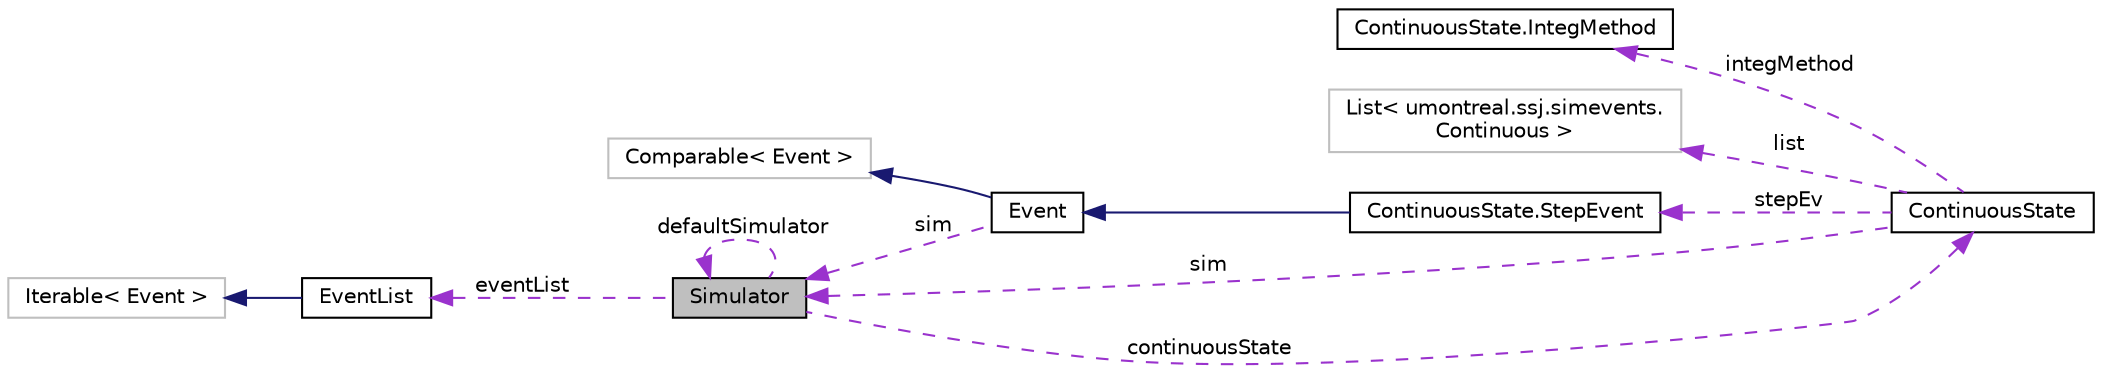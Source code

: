 digraph "Simulator"
{
 // INTERACTIVE_SVG=YES
  bgcolor="transparent";
  edge [fontname="Helvetica",fontsize="10",labelfontname="Helvetica",labelfontsize="10"];
  node [fontname="Helvetica",fontsize="10",shape=record];
  rankdir="LR";
  Node1 [label="Simulator",height=0.2,width=0.4,color="black", fillcolor="grey75", style="filled", fontcolor="black"];
  Node1 -> Node1 [dir="back",color="darkorchid3",fontsize="10",style="dashed",label=" defaultSimulator" ,fontname="Helvetica"];
  Node2 -> Node1 [dir="back",color="darkorchid3",fontsize="10",style="dashed",label=" eventList" ,fontname="Helvetica"];
  Node2 [label="EventList",height=0.2,width=0.4,color="black",URL="$d8/d4a/interfaceumontreal_1_1ssj_1_1simevents_1_1eventlist_1_1EventList.html",tooltip="An interface for implementations of event lists. "];
  Node3 -> Node2 [dir="back",color="midnightblue",fontsize="10",style="solid",fontname="Helvetica"];
  Node3 [label="Iterable\< Event \>",height=0.2,width=0.4,color="grey75"];
  Node4 -> Node1 [dir="back",color="darkorchid3",fontsize="10",style="dashed",label=" continuousState" ,fontname="Helvetica"];
  Node4 [label="ContinuousState",height=0.2,width=0.4,color="black",URL="$d8/d68/classumontreal_1_1ssj_1_1simevents_1_1ContinuousState.html",tooltip="Represents the portion of the simulator’s state associated with continuous-time simulation. "];
  Node1 -> Node4 [dir="back",color="darkorchid3",fontsize="10",style="dashed",label=" sim" ,fontname="Helvetica"];
  Node5 -> Node4 [dir="back",color="darkorchid3",fontsize="10",style="dashed",label=" integMethod" ,fontname="Helvetica"];
  Node5 [label="ContinuousState.IntegMethod",height=0.2,width=0.4,color="black",URL="$d1/ddb/enumumontreal_1_1ssj_1_1simevents_1_1ContinuousState_1_1IntegMethod.html"];
  Node6 -> Node4 [dir="back",color="darkorchid3",fontsize="10",style="dashed",label=" list" ,fontname="Helvetica"];
  Node6 [label="List\< umontreal.ssj.simevents.\lContinuous \>",height=0.2,width=0.4,color="grey75"];
  Node7 -> Node4 [dir="back",color="darkorchid3",fontsize="10",style="dashed",label=" stepEv" ,fontname="Helvetica"];
  Node7 [label="ContinuousState.StepEvent",height=0.2,width=0.4,color="black",URL="$d7/d94/classumontreal_1_1ssj_1_1simevents_1_1ContinuousState_1_1StepEvent.html"];
  Node8 -> Node7 [dir="back",color="midnightblue",fontsize="10",style="solid",fontname="Helvetica"];
  Node8 [label="Event",height=0.2,width=0.4,color="black",URL="$dc/dc0/classumontreal_1_1ssj_1_1simevents_1_1Event.html",tooltip="This abstract class provides event scheduling tools. "];
  Node9 -> Node8 [dir="back",color="midnightblue",fontsize="10",style="solid",fontname="Helvetica"];
  Node9 [label="Comparable\< Event \>",height=0.2,width=0.4,color="grey75"];
  Node1 -> Node8 [dir="back",color="darkorchid3",fontsize="10",style="dashed",label=" sim" ,fontname="Helvetica"];
}
